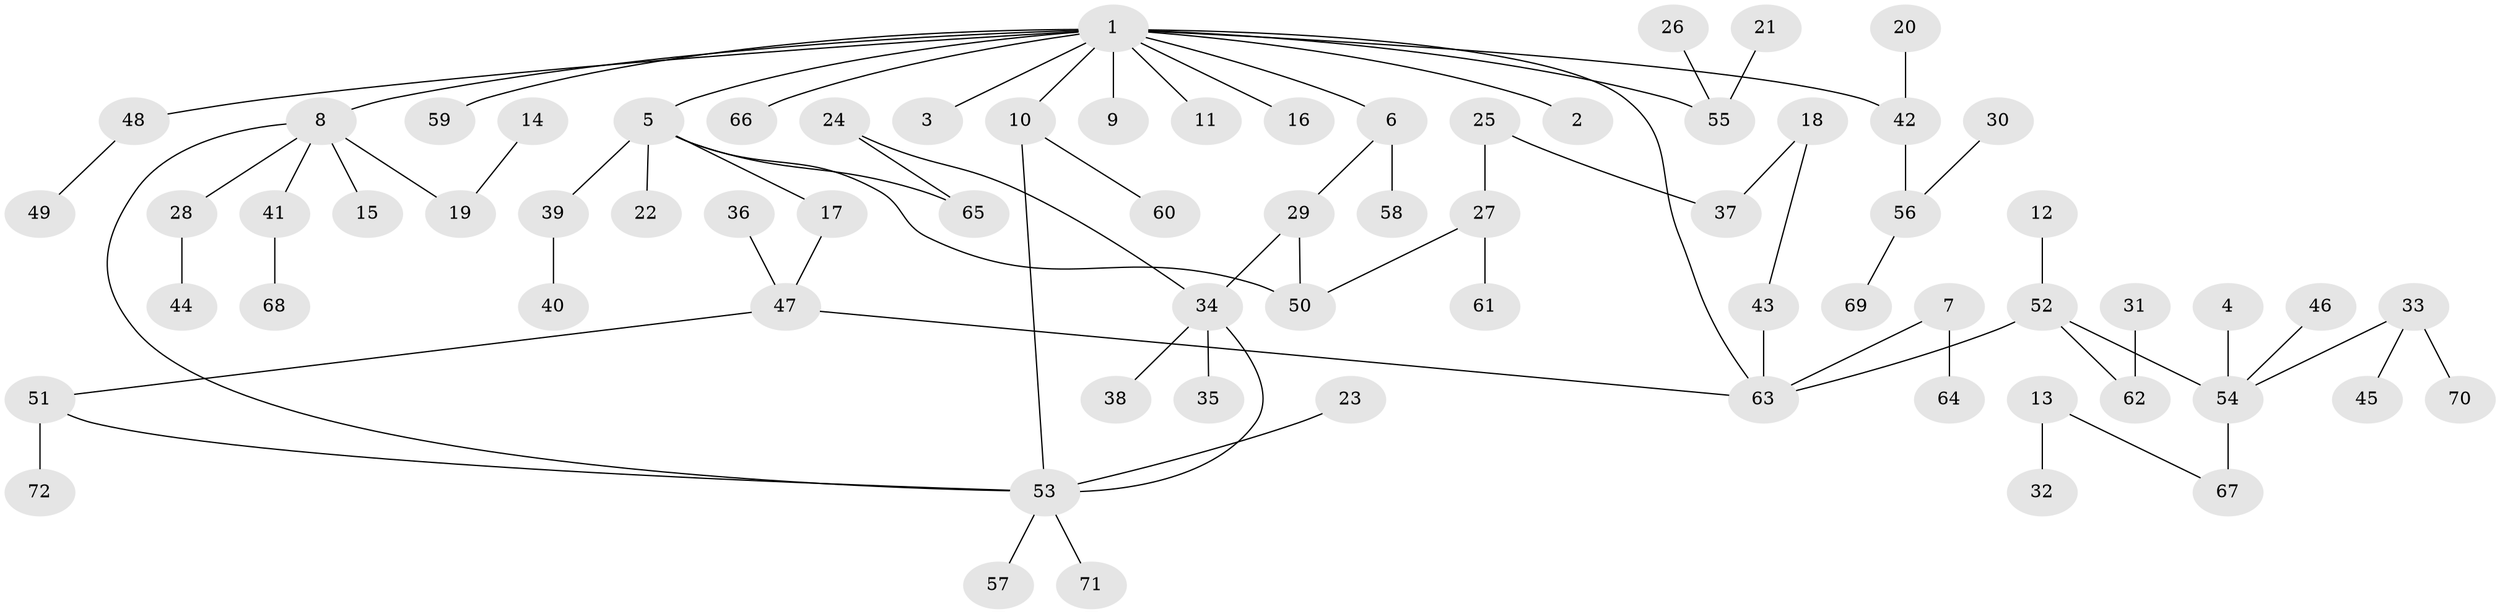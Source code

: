 // original degree distribution, {9: 0.006993006993006993, 4: 0.09090909090909091, 2: 0.27972027972027974, 6: 0.013986013986013986, 5: 0.027972027972027972, 1: 0.42657342657342656, 3: 0.15384615384615385}
// Generated by graph-tools (version 1.1) at 2025/25/03/09/25 03:25:32]
// undirected, 72 vertices, 78 edges
graph export_dot {
graph [start="1"]
  node [color=gray90,style=filled];
  1;
  2;
  3;
  4;
  5;
  6;
  7;
  8;
  9;
  10;
  11;
  12;
  13;
  14;
  15;
  16;
  17;
  18;
  19;
  20;
  21;
  22;
  23;
  24;
  25;
  26;
  27;
  28;
  29;
  30;
  31;
  32;
  33;
  34;
  35;
  36;
  37;
  38;
  39;
  40;
  41;
  42;
  43;
  44;
  45;
  46;
  47;
  48;
  49;
  50;
  51;
  52;
  53;
  54;
  55;
  56;
  57;
  58;
  59;
  60;
  61;
  62;
  63;
  64;
  65;
  66;
  67;
  68;
  69;
  70;
  71;
  72;
  1 -- 2 [weight=1.0];
  1 -- 3 [weight=1.0];
  1 -- 5 [weight=1.0];
  1 -- 6 [weight=1.0];
  1 -- 8 [weight=1.0];
  1 -- 9 [weight=1.0];
  1 -- 10 [weight=1.0];
  1 -- 11 [weight=1.0];
  1 -- 16 [weight=1.0];
  1 -- 42 [weight=1.0];
  1 -- 48 [weight=1.0];
  1 -- 55 [weight=1.0];
  1 -- 59 [weight=1.0];
  1 -- 63 [weight=1.0];
  1 -- 66 [weight=1.0];
  4 -- 54 [weight=1.0];
  5 -- 17 [weight=1.0];
  5 -- 22 [weight=1.0];
  5 -- 39 [weight=1.0];
  5 -- 50 [weight=1.0];
  5 -- 65 [weight=1.0];
  6 -- 29 [weight=1.0];
  6 -- 58 [weight=1.0];
  7 -- 63 [weight=1.0];
  7 -- 64 [weight=1.0];
  8 -- 15 [weight=1.0];
  8 -- 19 [weight=1.0];
  8 -- 28 [weight=1.0];
  8 -- 41 [weight=1.0];
  8 -- 53 [weight=1.0];
  10 -- 53 [weight=1.0];
  10 -- 60 [weight=1.0];
  12 -- 52 [weight=1.0];
  13 -- 32 [weight=1.0];
  13 -- 67 [weight=1.0];
  14 -- 19 [weight=1.0];
  17 -- 47 [weight=1.0];
  18 -- 37 [weight=1.0];
  18 -- 43 [weight=1.0];
  20 -- 42 [weight=1.0];
  21 -- 55 [weight=1.0];
  23 -- 53 [weight=1.0];
  24 -- 34 [weight=1.0];
  24 -- 65 [weight=1.0];
  25 -- 27 [weight=1.0];
  25 -- 37 [weight=1.0];
  26 -- 55 [weight=1.0];
  27 -- 50 [weight=1.0];
  27 -- 61 [weight=1.0];
  28 -- 44 [weight=1.0];
  29 -- 34 [weight=1.0];
  29 -- 50 [weight=1.0];
  30 -- 56 [weight=1.0];
  31 -- 62 [weight=1.0];
  33 -- 45 [weight=1.0];
  33 -- 54 [weight=1.0];
  33 -- 70 [weight=1.0];
  34 -- 35 [weight=1.0];
  34 -- 38 [weight=1.0];
  34 -- 53 [weight=1.0];
  36 -- 47 [weight=1.0];
  39 -- 40 [weight=1.0];
  41 -- 68 [weight=1.0];
  42 -- 56 [weight=1.0];
  43 -- 63 [weight=1.0];
  46 -- 54 [weight=1.0];
  47 -- 51 [weight=1.0];
  47 -- 63 [weight=1.0];
  48 -- 49 [weight=1.0];
  51 -- 53 [weight=1.0];
  51 -- 72 [weight=1.0];
  52 -- 54 [weight=1.0];
  52 -- 62 [weight=1.0];
  52 -- 63 [weight=1.0];
  53 -- 57 [weight=1.0];
  53 -- 71 [weight=1.0];
  54 -- 67 [weight=2.0];
  56 -- 69 [weight=1.0];
}
